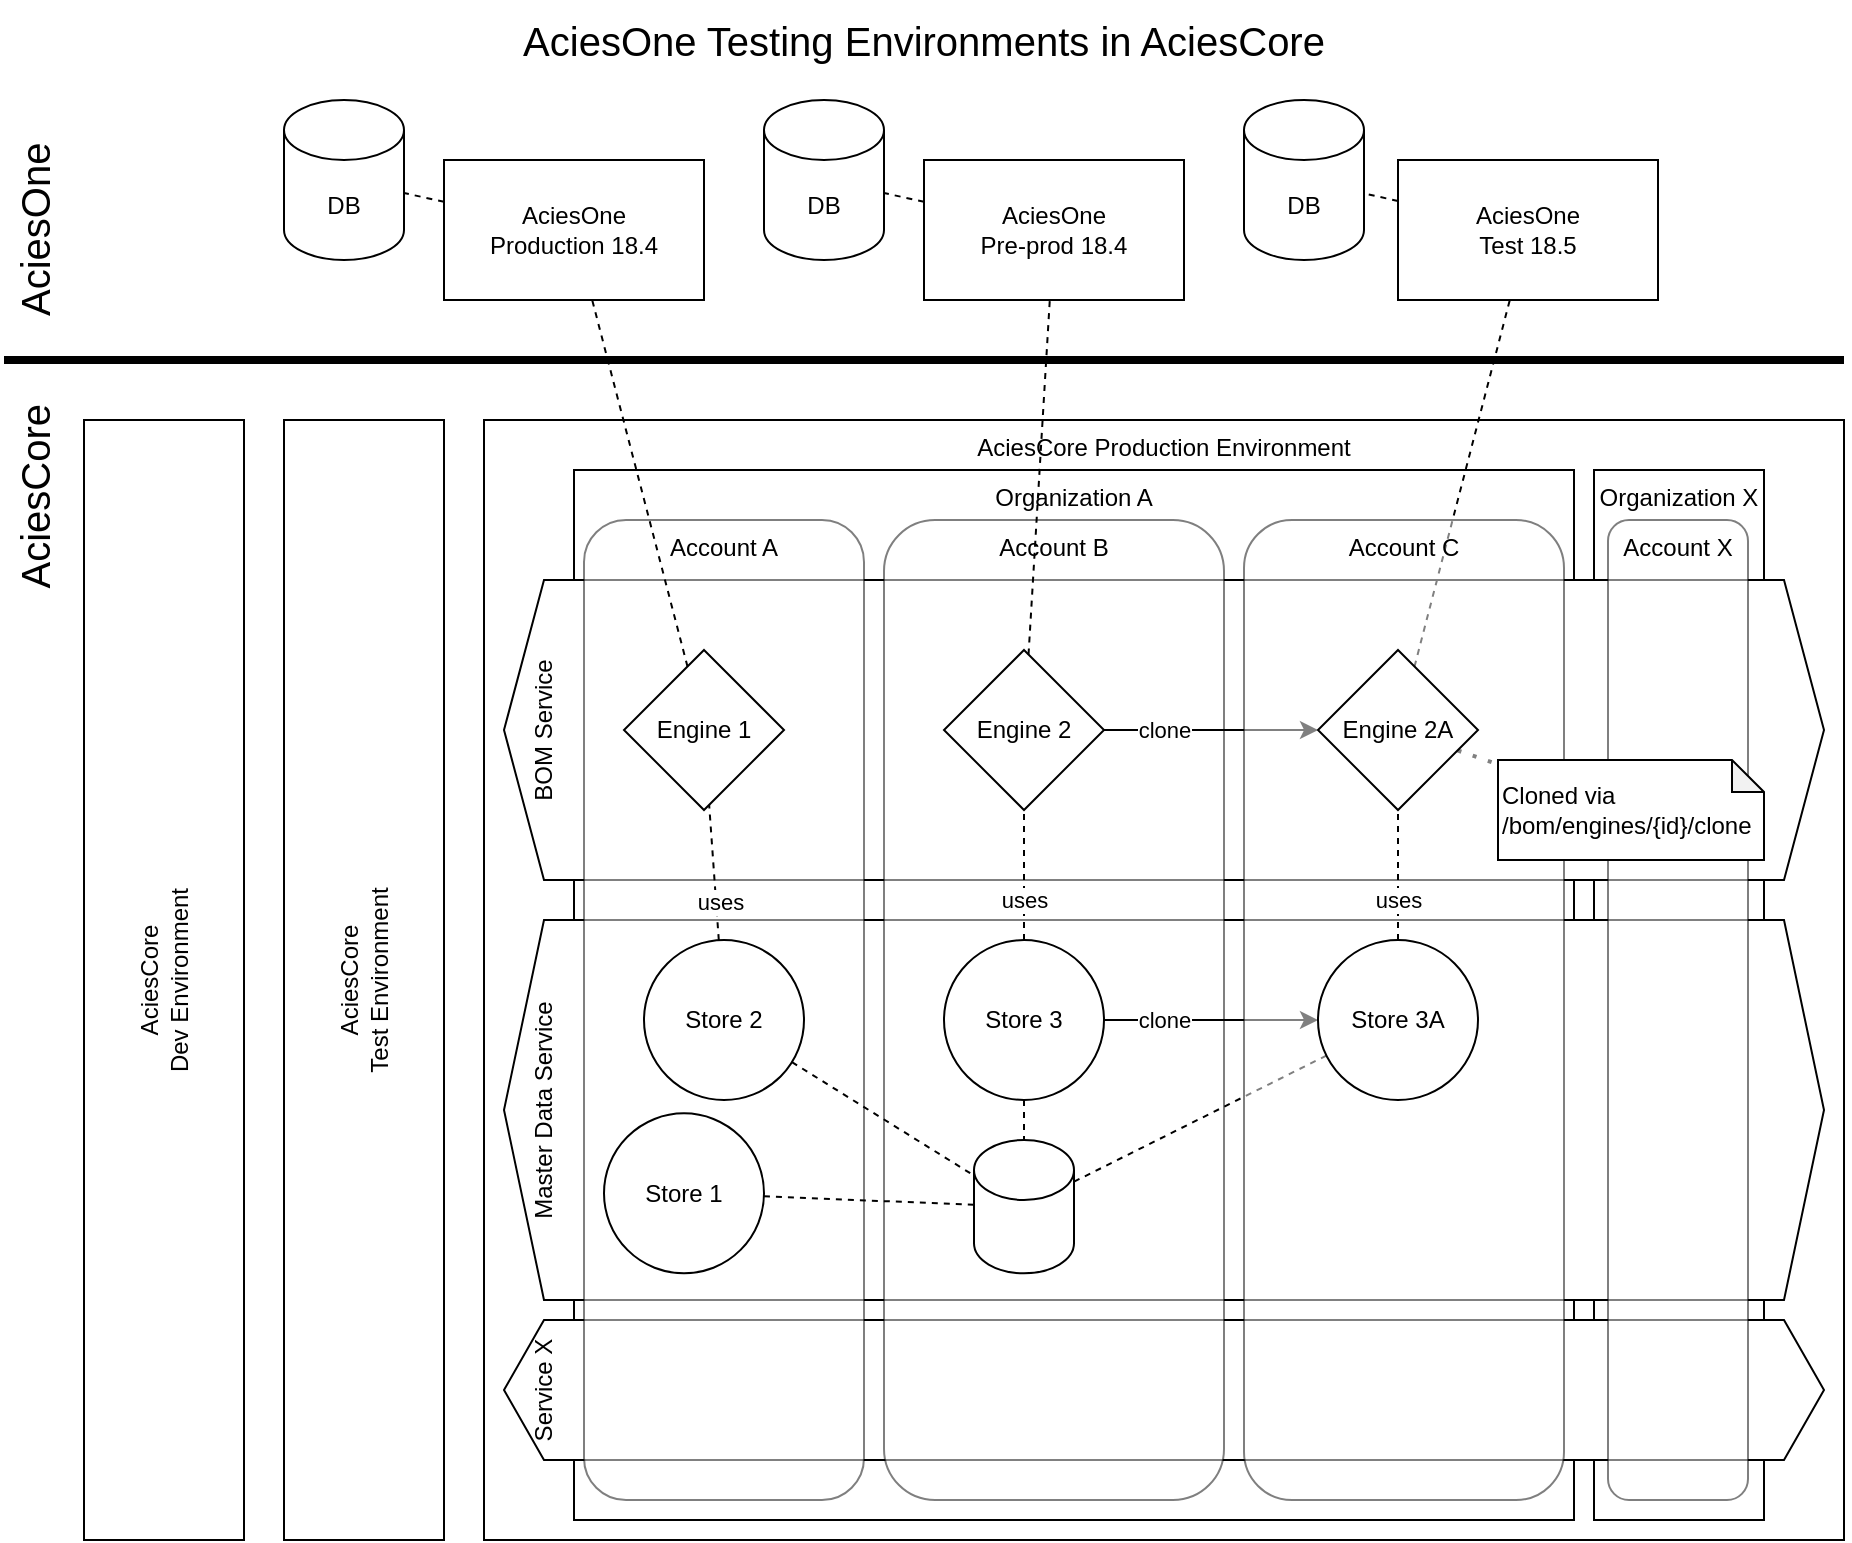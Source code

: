 <mxfile version="21.6.8" type="device">
  <diagram name="Page-1" id="o0QKmrjzKOirlsZqOsIk">
    <mxGraphModel dx="1562" dy="909" grid="1" gridSize="10" guides="1" tooltips="1" connect="1" arrows="1" fold="1" page="1" pageScale="1" pageWidth="1654" pageHeight="1169" math="0" shadow="0">
      <root>
        <mxCell id="0" />
        <mxCell id="1" parent="0" />
        <mxCell id="PFHBbTJMaF5WKpqHNHb6-19" value="AciesCore Production Environment" style="rounded=0;whiteSpace=wrap;html=1;verticalAlign=top;" vertex="1" parent="1">
          <mxGeometry x="440" y="250" width="680" height="560" as="geometry" />
        </mxCell>
        <mxCell id="PFHBbTJMaF5WKpqHNHb6-58" value="Organization X" style="whiteSpace=wrap;html=1;verticalAlign=top;" vertex="1" parent="1">
          <mxGeometry x="995" y="275" width="85" height="525" as="geometry" />
        </mxCell>
        <mxCell id="PFHBbTJMaF5WKpqHNHb6-57" value="Organization A" style="whiteSpace=wrap;html=1;verticalAlign=top;" vertex="1" parent="1">
          <mxGeometry x="485" y="275" width="500" height="525" as="geometry" />
        </mxCell>
        <mxCell id="PFHBbTJMaF5WKpqHNHb6-1" value="AciesOne&lt;br&gt;Production 18.4" style="rounded=0;whiteSpace=wrap;html=1;" vertex="1" parent="1">
          <mxGeometry x="420" y="120" width="130" height="70" as="geometry" />
        </mxCell>
        <mxCell id="PFHBbTJMaF5WKpqHNHb6-2" value="DB" style="shape=cylinder3;whiteSpace=wrap;html=1;boundedLbl=1;backgroundOutline=1;size=15;" vertex="1" parent="1">
          <mxGeometry x="340" y="90" width="60" height="80" as="geometry" />
        </mxCell>
        <mxCell id="PFHBbTJMaF5WKpqHNHb6-3" value="" style="endArrow=none;dashed=1;html=1;rounded=0;" edge="1" parent="1" source="PFHBbTJMaF5WKpqHNHb6-1" target="PFHBbTJMaF5WKpqHNHb6-2">
          <mxGeometry width="50" height="50" relative="1" as="geometry">
            <mxPoint x="790" y="390" as="sourcePoint" />
            <mxPoint x="840" y="340" as="targetPoint" />
          </mxGeometry>
        </mxCell>
        <mxCell id="PFHBbTJMaF5WKpqHNHb6-10" value="AciesOne&lt;br&gt;Pre-prod 18.4" style="rounded=0;whiteSpace=wrap;html=1;" vertex="1" parent="1">
          <mxGeometry x="660" y="120" width="130" height="70" as="geometry" />
        </mxCell>
        <mxCell id="PFHBbTJMaF5WKpqHNHb6-11" value="DB" style="shape=cylinder3;whiteSpace=wrap;html=1;boundedLbl=1;backgroundOutline=1;size=15;" vertex="1" parent="1">
          <mxGeometry x="580" y="90" width="60" height="80" as="geometry" />
        </mxCell>
        <mxCell id="PFHBbTJMaF5WKpqHNHb6-12" value="" style="endArrow=none;dashed=1;html=1;rounded=0;" edge="1" parent="1" source="PFHBbTJMaF5WKpqHNHb6-10" target="PFHBbTJMaF5WKpqHNHb6-11">
          <mxGeometry width="50" height="50" relative="1" as="geometry">
            <mxPoint x="990" y="390" as="sourcePoint" />
            <mxPoint x="1040" y="340" as="targetPoint" />
          </mxGeometry>
        </mxCell>
        <mxCell id="PFHBbTJMaF5WKpqHNHb6-13" value="AciesOne&lt;br&gt;Test 18.5" style="rounded=0;whiteSpace=wrap;html=1;" vertex="1" parent="1">
          <mxGeometry x="897" y="120" width="130" height="70" as="geometry" />
        </mxCell>
        <mxCell id="PFHBbTJMaF5WKpqHNHb6-14" value="DB" style="shape=cylinder3;whiteSpace=wrap;html=1;boundedLbl=1;backgroundOutline=1;size=15;" vertex="1" parent="1">
          <mxGeometry x="820" y="90" width="60" height="80" as="geometry" />
        </mxCell>
        <mxCell id="PFHBbTJMaF5WKpqHNHb6-15" value="" style="endArrow=none;dashed=1;html=1;rounded=0;" edge="1" parent="1" source="PFHBbTJMaF5WKpqHNHb6-13" target="PFHBbTJMaF5WKpqHNHb6-14">
          <mxGeometry width="50" height="50" relative="1" as="geometry">
            <mxPoint x="1200" y="390" as="sourcePoint" />
            <mxPoint x="1250" y="340" as="targetPoint" />
          </mxGeometry>
        </mxCell>
        <mxCell id="PFHBbTJMaF5WKpqHNHb6-16" value="" style="endArrow=none;html=1;rounded=0;strokeWidth=4;exitX=0;exitY=0;exitDx=0;exitDy=0;" edge="1" parent="1" source="PFHBbTJMaF5WKpqHNHb6-47">
          <mxGeometry width="50" height="50" relative="1" as="geometry">
            <mxPoint x="240" y="220" as="sourcePoint" />
            <mxPoint x="1120" y="220" as="targetPoint" />
          </mxGeometry>
        </mxCell>
        <mxCell id="PFHBbTJMaF5WKpqHNHb6-17" value="AciesCore&lt;br&gt;Dev Environment" style="rounded=0;whiteSpace=wrap;html=1;verticalAlign=middle;horizontal=0;" vertex="1" parent="1">
          <mxGeometry x="240" y="250" width="80" height="560" as="geometry" />
        </mxCell>
        <mxCell id="PFHBbTJMaF5WKpqHNHb6-18" value="AciesCore&lt;br&gt;Test Environment" style="rounded=0;whiteSpace=wrap;html=1;verticalAlign=middle;horizontal=0;" vertex="1" parent="1">
          <mxGeometry x="340" y="250" width="80" height="560" as="geometry" />
        </mxCell>
        <mxCell id="PFHBbTJMaF5WKpqHNHb6-24" value="BOM Service" style="shape=hexagon;perimeter=hexagonPerimeter2;whiteSpace=wrap;html=1;fixedSize=1;horizontal=0;verticalAlign=top;spacingTop=6;" vertex="1" parent="1">
          <mxGeometry x="450" y="330" width="660" height="150" as="geometry" />
        </mxCell>
        <mxCell id="PFHBbTJMaF5WKpqHNHb6-25" value="Master Data Service" style="shape=hexagon;perimeter=hexagonPerimeter2;whiteSpace=wrap;html=1;fixedSize=1;horizontal=0;verticalAlign=top;spacingTop=6;" vertex="1" parent="1">
          <mxGeometry x="450" y="500" width="660" height="190" as="geometry" />
        </mxCell>
        <mxCell id="PFHBbTJMaF5WKpqHNHb6-26" value="Service X" style="shape=hexagon;perimeter=hexagonPerimeter2;whiteSpace=wrap;html=1;fixedSize=1;horizontal=0;verticalAlign=top;spacingTop=6;" vertex="1" parent="1">
          <mxGeometry x="450" y="700" width="660" height="70" as="geometry" />
        </mxCell>
        <mxCell id="PFHBbTJMaF5WKpqHNHb6-21" value="Account A" style="rounded=1;whiteSpace=wrap;html=1;verticalAlign=top;opacity=50;" vertex="1" parent="1">
          <mxGeometry x="490" y="300" width="140" height="490" as="geometry" />
        </mxCell>
        <mxCell id="PFHBbTJMaF5WKpqHNHb6-22" value="Account B" style="rounded=1;whiteSpace=wrap;html=1;verticalAlign=top;opacity=50;" vertex="1" parent="1">
          <mxGeometry x="640" y="300" width="170" height="490" as="geometry" />
        </mxCell>
        <mxCell id="PFHBbTJMaF5WKpqHNHb6-23" value="Account X" style="rounded=1;whiteSpace=wrap;html=1;verticalAlign=top;opacity=50;" vertex="1" parent="1">
          <mxGeometry x="1002" y="300" width="70" height="490" as="geometry" />
        </mxCell>
        <mxCell id="PFHBbTJMaF5WKpqHNHb6-27" value="Engine 1" style="rhombus;whiteSpace=wrap;html=1;" vertex="1" parent="1">
          <mxGeometry x="510" y="365" width="80" height="80" as="geometry" />
        </mxCell>
        <mxCell id="PFHBbTJMaF5WKpqHNHb6-28" value="Engine 2" style="rhombus;whiteSpace=wrap;html=1;" vertex="1" parent="1">
          <mxGeometry x="670" y="365" width="80" height="80" as="geometry" />
        </mxCell>
        <mxCell id="PFHBbTJMaF5WKpqHNHb6-31" value="Store 1" style="ellipse;whiteSpace=wrap;html=1;aspect=fixed;" vertex="1" parent="1">
          <mxGeometry x="500" y="596.67" width="80" height="80" as="geometry" />
        </mxCell>
        <mxCell id="PFHBbTJMaF5WKpqHNHb6-32" value="Store 2" style="ellipse;whiteSpace=wrap;html=1;aspect=fixed;" vertex="1" parent="1">
          <mxGeometry x="520" y="510" width="80" height="80" as="geometry" />
        </mxCell>
        <mxCell id="PFHBbTJMaF5WKpqHNHb6-33" value="Store 3" style="ellipse;whiteSpace=wrap;html=1;aspect=fixed;" vertex="1" parent="1">
          <mxGeometry x="670" y="510" width="80" height="80" as="geometry" />
        </mxCell>
        <mxCell id="PFHBbTJMaF5WKpqHNHb6-36" value="uses" style="endArrow=none;dashed=1;html=1;rounded=0;" edge="1" parent="1" source="PFHBbTJMaF5WKpqHNHb6-32" target="PFHBbTJMaF5WKpqHNHb6-27">
          <mxGeometry x="-0.44" y="-2" width="50" height="50" relative="1" as="geometry">
            <mxPoint x="510" y="140" as="sourcePoint" />
            <mxPoint x="530" y="120" as="targetPoint" />
            <mxPoint as="offset" />
          </mxGeometry>
        </mxCell>
        <mxCell id="PFHBbTJMaF5WKpqHNHb6-37" value="uses" style="endArrow=none;dashed=1;html=1;rounded=0;" edge="1" parent="1" source="PFHBbTJMaF5WKpqHNHb6-33" target="PFHBbTJMaF5WKpqHNHb6-28">
          <mxGeometry x="-0.385" width="50" height="50" relative="1" as="geometry">
            <mxPoint x="617" y="502" as="sourcePoint" />
            <mxPoint x="591" y="429" as="targetPoint" />
            <mxPoint as="offset" />
          </mxGeometry>
        </mxCell>
        <mxCell id="PFHBbTJMaF5WKpqHNHb6-39" value="" style="shape=cylinder3;whiteSpace=wrap;html=1;boundedLbl=1;backgroundOutline=1;size=15;" vertex="1" parent="1">
          <mxGeometry x="685" y="610" width="50" height="66.67" as="geometry" />
        </mxCell>
        <mxCell id="PFHBbTJMaF5WKpqHNHb6-40" value="" style="endArrow=none;dashed=1;html=1;rounded=0;" edge="1" parent="1" source="PFHBbTJMaF5WKpqHNHb6-32" target="PFHBbTJMaF5WKpqHNHb6-39">
          <mxGeometry width="50" height="50" relative="1" as="geometry">
            <mxPoint x="618" y="522" as="sourcePoint" />
            <mxPoint x="590" y="430" as="targetPoint" />
          </mxGeometry>
        </mxCell>
        <mxCell id="PFHBbTJMaF5WKpqHNHb6-43" value="" style="endArrow=none;dashed=1;html=1;rounded=0;" edge="1" parent="1" source="PFHBbTJMaF5WKpqHNHb6-33" target="PFHBbTJMaF5WKpqHNHb6-39">
          <mxGeometry width="50" height="50" relative="1" as="geometry">
            <mxPoint x="618" y="522" as="sourcePoint" />
            <mxPoint x="590" y="430" as="targetPoint" />
          </mxGeometry>
        </mxCell>
        <mxCell id="PFHBbTJMaF5WKpqHNHb6-44" value="" style="endArrow=none;dashed=1;html=1;rounded=0;" edge="1" parent="1" source="PFHBbTJMaF5WKpqHNHb6-31" target="PFHBbTJMaF5WKpqHNHb6-39">
          <mxGeometry width="50" height="50" relative="1" as="geometry">
            <mxPoint x="618" y="522" as="sourcePoint" />
            <mxPoint x="590" y="430" as="targetPoint" />
          </mxGeometry>
        </mxCell>
        <mxCell id="PFHBbTJMaF5WKpqHNHb6-45" value="clone" style="endArrow=classic;html=1;rounded=0;" edge="1" parent="1" source="PFHBbTJMaF5WKpqHNHb6-28" target="PFHBbTJMaF5WKpqHNHb6-34">
          <mxGeometry x="-0.439" width="50" height="50" relative="1" as="geometry">
            <mxPoint x="770" y="490" as="sourcePoint" />
            <mxPoint x="820" y="440" as="targetPoint" />
            <mxPoint as="offset" />
          </mxGeometry>
        </mxCell>
        <mxCell id="PFHBbTJMaF5WKpqHNHb6-46" value="AciesOne" style="text;html=1;strokeColor=none;fillColor=none;align=left;verticalAlign=middle;whiteSpace=wrap;rounded=0;fontSize=20;horizontal=0;spacingLeft=20;" vertex="1" parent="1">
          <mxGeometry x="200" y="80" width="30" height="140" as="geometry" />
        </mxCell>
        <mxCell id="PFHBbTJMaF5WKpqHNHb6-47" value="AciesCore" style="text;html=1;strokeColor=none;fillColor=none;align=right;verticalAlign=middle;whiteSpace=wrap;rounded=0;fontSize=20;horizontal=0;spacingRight=20;" vertex="1" parent="1">
          <mxGeometry x="200" y="220" width="30" height="140" as="geometry" />
        </mxCell>
        <mxCell id="PFHBbTJMaF5WKpqHNHb6-48" value="" style="endArrow=none;dashed=1;html=1;rounded=0;" edge="1" parent="1" source="PFHBbTJMaF5WKpqHNHb6-27" target="PFHBbTJMaF5WKpqHNHb6-1">
          <mxGeometry width="50" height="50" relative="1" as="geometry">
            <mxPoint x="510" y="130" as="sourcePoint" />
            <mxPoint x="530" y="110" as="targetPoint" />
          </mxGeometry>
        </mxCell>
        <mxCell id="PFHBbTJMaF5WKpqHNHb6-49" value="" style="endArrow=none;dashed=1;html=1;rounded=0;" edge="1" parent="1" source="PFHBbTJMaF5WKpqHNHb6-28" target="PFHBbTJMaF5WKpqHNHb6-10">
          <mxGeometry width="50" height="50" relative="1" as="geometry">
            <mxPoint x="510" y="130" as="sourcePoint" />
            <mxPoint x="530" y="110" as="targetPoint" />
          </mxGeometry>
        </mxCell>
        <mxCell id="PFHBbTJMaF5WKpqHNHb6-50" value="" style="endArrow=none;dashed=1;html=1;rounded=0;" edge="1" parent="1" source="PFHBbTJMaF5WKpqHNHb6-34" target="PFHBbTJMaF5WKpqHNHb6-13">
          <mxGeometry width="50" height="50" relative="1" as="geometry">
            <mxPoint x="510" y="130" as="sourcePoint" />
            <mxPoint x="530" y="110" as="targetPoint" />
          </mxGeometry>
        </mxCell>
        <mxCell id="PFHBbTJMaF5WKpqHNHb6-51" value="AciesOne Testing Environments in AciesCore" style="text;html=1;strokeColor=none;fillColor=none;align=center;verticalAlign=middle;whiteSpace=wrap;rounded=0;fontSize=20;horizontal=1;spacingLeft=0;" vertex="1" parent="1">
          <mxGeometry x="200" y="40" width="920" height="40" as="geometry" />
        </mxCell>
        <mxCell id="PFHBbTJMaF5WKpqHNHb6-53" value="" style="endArrow=none;dashed=1;html=1;dashPattern=1 3;strokeWidth=2;rounded=0;" edge="1" parent="1" source="PFHBbTJMaF5WKpqHNHb6-34" target="PFHBbTJMaF5WKpqHNHb6-52">
          <mxGeometry width="50" height="50" relative="1" as="geometry">
            <mxPoint x="770" y="490" as="sourcePoint" />
            <mxPoint x="820" y="440" as="targetPoint" />
          </mxGeometry>
        </mxCell>
        <mxCell id="PFHBbTJMaF5WKpqHNHb6-54" value="clone" style="endArrow=classic;html=1;rounded=0;" edge="1" parent="1" source="PFHBbTJMaF5WKpqHNHb6-33" target="PFHBbTJMaF5WKpqHNHb6-35">
          <mxGeometry x="-0.439" width="50" height="50" relative="1" as="geometry">
            <mxPoint x="770" y="490" as="sourcePoint" />
            <mxPoint x="820" y="440" as="targetPoint" />
            <mxPoint as="offset" />
          </mxGeometry>
        </mxCell>
        <mxCell id="PFHBbTJMaF5WKpqHNHb6-59" value="" style="endArrow=none;dashed=1;html=1;rounded=0;" edge="1" parent="1" source="PFHBbTJMaF5WKpqHNHb6-35" target="PFHBbTJMaF5WKpqHNHb6-39">
          <mxGeometry width="50" height="50" relative="1" as="geometry">
            <mxPoint x="618" y="522" as="sourcePoint" />
            <mxPoint x="590" y="430" as="targetPoint" />
          </mxGeometry>
        </mxCell>
        <mxCell id="PFHBbTJMaF5WKpqHNHb6-62" value="Account C" style="rounded=1;whiteSpace=wrap;html=1;verticalAlign=top;opacity=50;" vertex="1" parent="1">
          <mxGeometry x="820" y="300" width="160" height="490" as="geometry" />
        </mxCell>
        <mxCell id="PFHBbTJMaF5WKpqHNHb6-34" value="Engine 2A" style="rhombus;whiteSpace=wrap;html=1;" vertex="1" parent="1">
          <mxGeometry x="857" y="365" width="80" height="80" as="geometry" />
        </mxCell>
        <mxCell id="PFHBbTJMaF5WKpqHNHb6-35" value="Store 3A" style="ellipse;whiteSpace=wrap;html=1;aspect=fixed;" vertex="1" parent="1">
          <mxGeometry x="857" y="510.0" width="80" height="80" as="geometry" />
        </mxCell>
        <mxCell id="PFHBbTJMaF5WKpqHNHb6-52" value="Cloned via /bom/engines/{id}/clone" style="shape=note;whiteSpace=wrap;html=1;backgroundOutline=1;darkOpacity=0.05;size=16;align=left;" vertex="1" parent="1">
          <mxGeometry x="947" y="420" width="133" height="50" as="geometry" />
        </mxCell>
        <mxCell id="PFHBbTJMaF5WKpqHNHb6-38" value="uses" style="endArrow=none;dashed=1;html=1;rounded=0;" edge="1" parent="1" source="PFHBbTJMaF5WKpqHNHb6-35" target="PFHBbTJMaF5WKpqHNHb6-34">
          <mxGeometry x="-0.385" width="50" height="50" relative="1" as="geometry">
            <mxPoint x="706" y="550" as="sourcePoint" />
            <mxPoint x="694" y="436" as="targetPoint" />
            <mxPoint as="offset" />
          </mxGeometry>
        </mxCell>
      </root>
    </mxGraphModel>
  </diagram>
</mxfile>
